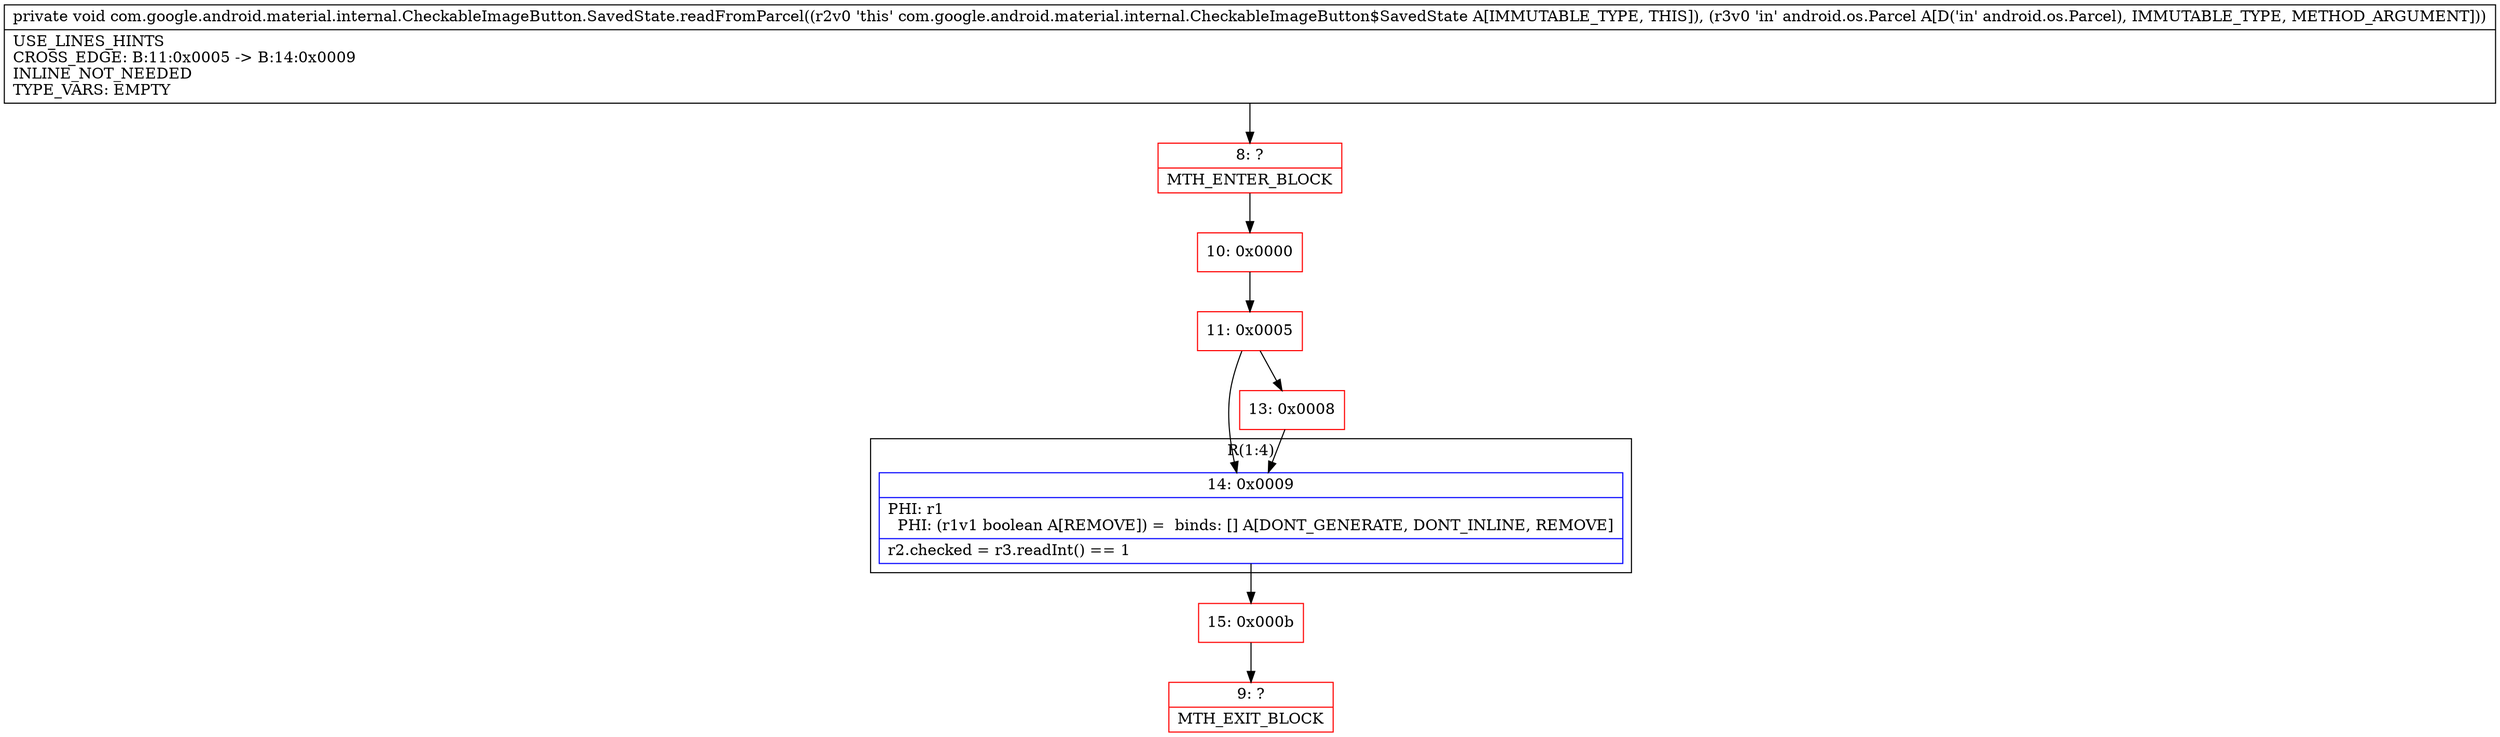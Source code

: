 digraph "CFG forcom.google.android.material.internal.CheckableImageButton.SavedState.readFromParcel(Landroid\/os\/Parcel;)V" {
subgraph cluster_Region_1448882515 {
label = "R(1:4)";
node [shape=record,color=blue];
Node_14 [shape=record,label="{14\:\ 0x0009|PHI: r1 \l  PHI: (r1v1 boolean A[REMOVE]) =  binds: [] A[DONT_GENERATE, DONT_INLINE, REMOVE]\l|r2.checked = r3.readInt() == 1\l}"];
}
Node_8 [shape=record,color=red,label="{8\:\ ?|MTH_ENTER_BLOCK\l}"];
Node_10 [shape=record,color=red,label="{10\:\ 0x0000}"];
Node_11 [shape=record,color=red,label="{11\:\ 0x0005}"];
Node_13 [shape=record,color=red,label="{13\:\ 0x0008}"];
Node_15 [shape=record,color=red,label="{15\:\ 0x000b}"];
Node_9 [shape=record,color=red,label="{9\:\ ?|MTH_EXIT_BLOCK\l}"];
MethodNode[shape=record,label="{private void com.google.android.material.internal.CheckableImageButton.SavedState.readFromParcel((r2v0 'this' com.google.android.material.internal.CheckableImageButton$SavedState A[IMMUTABLE_TYPE, THIS]), (r3v0 'in' android.os.Parcel A[D('in' android.os.Parcel), IMMUTABLE_TYPE, METHOD_ARGUMENT]))  | USE_LINES_HINTS\lCROSS_EDGE: B:11:0x0005 \-\> B:14:0x0009\lINLINE_NOT_NEEDED\lTYPE_VARS: EMPTY\l}"];
MethodNode -> Node_8;Node_14 -> Node_15;
Node_8 -> Node_10;
Node_10 -> Node_11;
Node_11 -> Node_13;
Node_11 -> Node_14;
Node_13 -> Node_14;
Node_15 -> Node_9;
}

